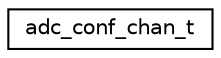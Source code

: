 digraph "Graphical Class Hierarchy"
{
 // LATEX_PDF_SIZE
  edge [fontname="Helvetica",fontsize="10",labelfontname="Helvetica",labelfontsize="10"];
  node [fontname="Helvetica",fontsize="10",shape=record];
  rankdir="LR";
  Node0 [label="adc_conf_chan_t",height=0.2,width=0.4,color="black", fillcolor="white", style="filled",URL="$structadc__conf__chan__t.html",tooltip="ADC Channel Configuration."];
}
